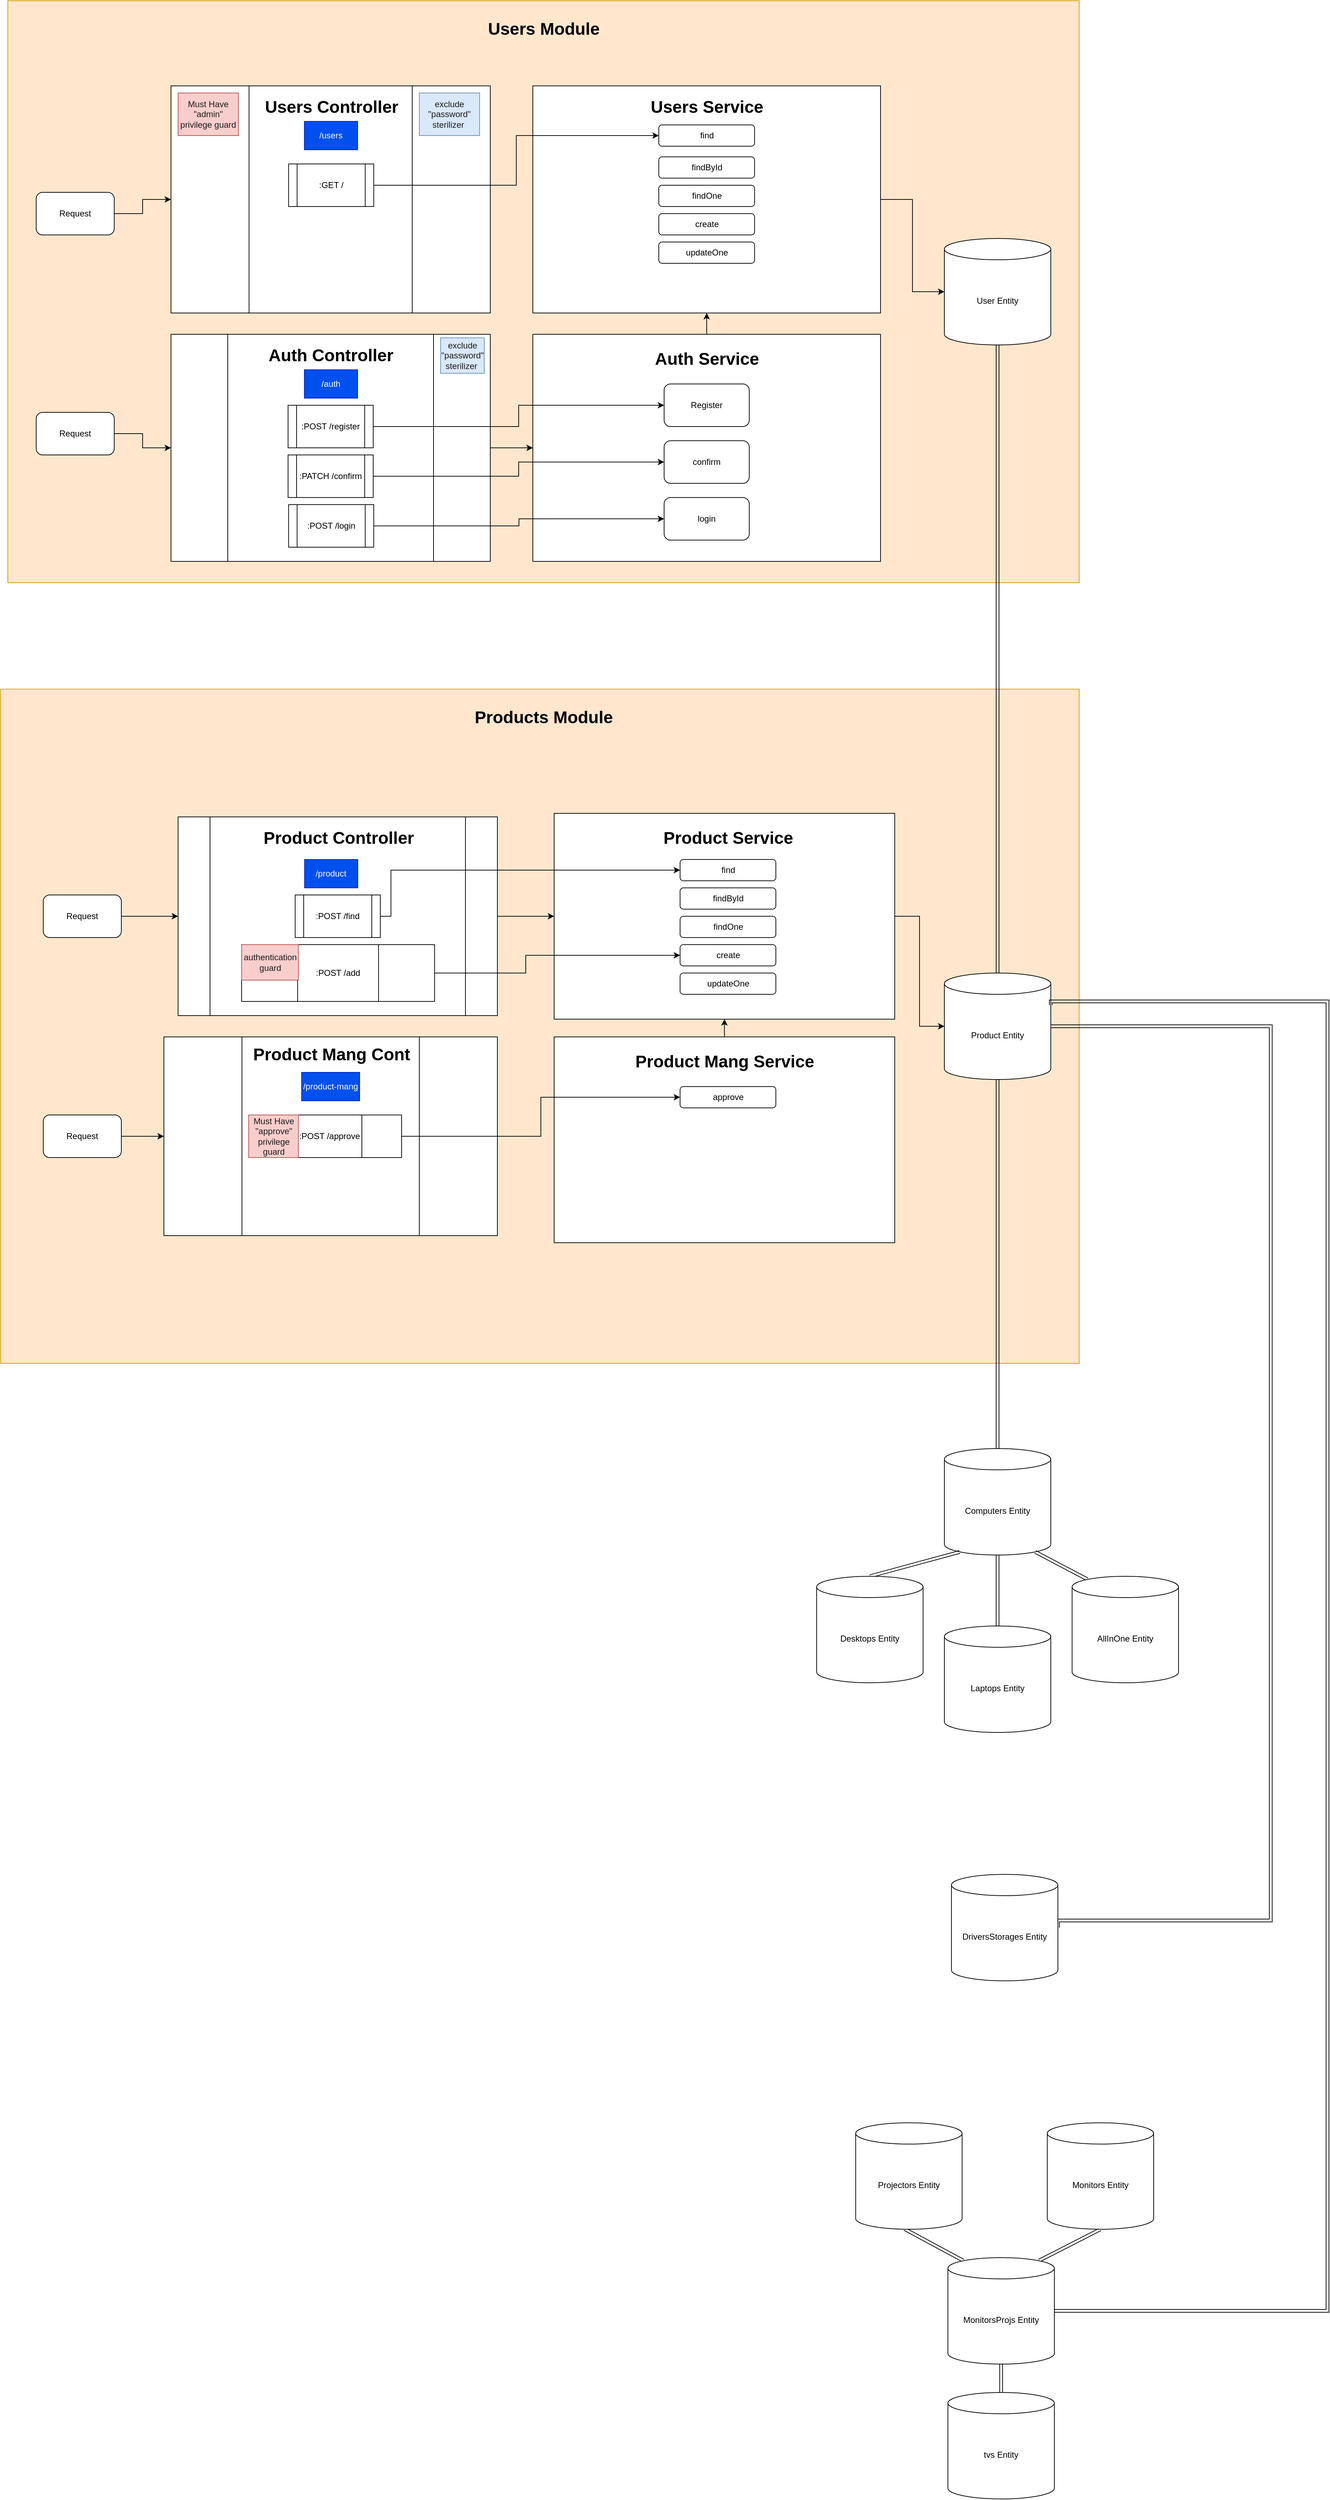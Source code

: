<mxfile version="20.8.16" type="device"><diagram name="Page-1" id="FIyMgbCe5ubRGUizQqy6"><mxGraphModel dx="4435" dy="3530" grid="1" gridSize="10" guides="1" tooltips="1" connect="1" arrows="1" fold="1" page="1" pageScale="1" pageWidth="850" pageHeight="1400" math="0" shadow="0"><root><mxCell id="0"/><mxCell id="1" parent="0"/><mxCell id="X3sLoYhWuxTm_Arjf1On-55" value="" style="rounded=0;whiteSpace=wrap;html=1;strokeColor=#d79b00;fillColor=#ffe6cc;" parent="1" vertex="1"><mxGeometry x="-40" y="840" width="1520" height="950" as="geometry"/></mxCell><mxCell id="gAeU_NXyYW_33GNG71V5-48" value="" style="rounded=0;whiteSpace=wrap;html=1;" vertex="1" parent="1"><mxGeometry x="740" y="1015" width="480" height="290" as="geometry"/></mxCell><mxCell id="X3sLoYhWuxTm_Arjf1On-53" value="" style="rounded=0;whiteSpace=wrap;html=1;strokeColor=#d79b00;fillColor=#ffe6cc;" parent="1" vertex="1"><mxGeometry x="-30" y="-130" width="1510" height="820" as="geometry"/></mxCell><mxCell id="gAeU_NXyYW_33GNG71V5-13" value="" style="rounded=0;whiteSpace=wrap;html=1;" vertex="1" parent="1"><mxGeometry x="710" y="340" width="490" height="320" as="geometry"/></mxCell><mxCell id="gAeU_NXyYW_33GNG71V5-10" value="" style="rounded=0;whiteSpace=wrap;html=1;" vertex="1" parent="1"><mxGeometry x="710" y="-10" width="490" height="320" as="geometry"/></mxCell><mxCell id="X3sLoYhWuxTm_Arjf1On-3" value="" style="shape=process;whiteSpace=wrap;html=1;backgroundOutline=1;size=0.244;" parent="1" vertex="1"><mxGeometry x="200" y="-10" width="450" height="320" as="geometry"/></mxCell><mxCell id="X3sLoYhWuxTm_Arjf1On-4" value="Users Controller" style="text;strokeColor=none;fillColor=none;html=1;fontSize=24;fontStyle=1;verticalAlign=middle;align=center;" parent="1" vertex="1"><mxGeometry x="325.5" width="200" height="40" as="geometry"/></mxCell><mxCell id="X3sLoYhWuxTm_Arjf1On-29" value="" style="edgeStyle=orthogonalEdgeStyle;rounded=0;orthogonalLoop=1;jettySize=auto;html=1;" parent="1" source="X3sLoYhWuxTm_Arjf1On-27" target="X3sLoYhWuxTm_Arjf1On-3" edge="1"><mxGeometry relative="1" as="geometry"/></mxCell><mxCell id="X3sLoYhWuxTm_Arjf1On-27" value="Request" style="rounded=1;whiteSpace=wrap;html=1;" parent="1" vertex="1"><mxGeometry x="10" y="140" width="110" height="60" as="geometry"/></mxCell><mxCell id="gAeU_NXyYW_33GNG71V5-16" value="" style="edgeStyle=orthogonalEdgeStyle;rounded=0;orthogonalLoop=1;jettySize=auto;html=1;" edge="1" parent="1" source="X3sLoYhWuxTm_Arjf1On-33" target="gAeU_NXyYW_33GNG71V5-13"><mxGeometry relative="1" as="geometry"/></mxCell><mxCell id="X3sLoYhWuxTm_Arjf1On-33" value="" style="shape=process;whiteSpace=wrap;html=1;backgroundOutline=1;size=0.178;" parent="1" vertex="1"><mxGeometry x="200" y="340" width="450" height="320" as="geometry"/></mxCell><mxCell id="X3sLoYhWuxTm_Arjf1On-34" value="Auth Controller" style="text;strokeColor=none;fillColor=none;html=1;fontSize=24;fontStyle=1;verticalAlign=middle;align=center;" parent="1" vertex="1"><mxGeometry x="325" y="350" width="200" height="40" as="geometry"/></mxCell><mxCell id="X3sLoYhWuxTm_Arjf1On-35" value="" style="edgeStyle=orthogonalEdgeStyle;rounded=0;orthogonalLoop=1;jettySize=auto;html=1;" parent="1" source="X3sLoYhWuxTm_Arjf1On-36" target="X3sLoYhWuxTm_Arjf1On-33" edge="1"><mxGeometry relative="1" as="geometry"/></mxCell><mxCell id="X3sLoYhWuxTm_Arjf1On-36" value="Request" style="rounded=1;whiteSpace=wrap;html=1;" parent="1" vertex="1"><mxGeometry x="10" y="450" width="110" height="60" as="geometry"/></mxCell><mxCell id="gAeU_NXyYW_33GNG71V5-56" value="" style="edgeStyle=orthogonalEdgeStyle;rounded=0;orthogonalLoop=1;jettySize=auto;html=1;" edge="1" parent="1" source="X3sLoYhWuxTm_Arjf1On-41" target="gAeU_NXyYW_33GNG71V5-48"><mxGeometry relative="1" as="geometry"/></mxCell><mxCell id="X3sLoYhWuxTm_Arjf1On-41" value="" style="shape=process;whiteSpace=wrap;html=1;backgroundOutline=1;" parent="1" vertex="1"><mxGeometry x="210" y="1020" width="450" height="280" as="geometry"/></mxCell><mxCell id="X3sLoYhWuxTm_Arjf1On-42" value="Product Controller" style="text;strokeColor=none;fillColor=none;html=1;fontSize=24;fontStyle=1;verticalAlign=middle;align=center;" parent="1" vertex="1"><mxGeometry x="323" y="1030" width="225" height="40" as="geometry"/></mxCell><mxCell id="X3sLoYhWuxTm_Arjf1On-43" value="" style="edgeStyle=orthogonalEdgeStyle;rounded=0;orthogonalLoop=1;jettySize=auto;html=1;" parent="1" source="X3sLoYhWuxTm_Arjf1On-44" target="X3sLoYhWuxTm_Arjf1On-41" edge="1"><mxGeometry relative="1" as="geometry"/></mxCell><mxCell id="X3sLoYhWuxTm_Arjf1On-44" value="Request" style="rounded=1;whiteSpace=wrap;html=1;" parent="1" vertex="1"><mxGeometry x="20" y="1130" width="110" height="60" as="geometry"/></mxCell><mxCell id="X3sLoYhWuxTm_Arjf1On-46" value="" style="shape=process;whiteSpace=wrap;html=1;backgroundOutline=1;size=0.234;" parent="1" vertex="1"><mxGeometry x="190" y="1330" width="470" height="280" as="geometry"/></mxCell><mxCell id="X3sLoYhWuxTm_Arjf1On-47" value="Product Mang Cont" style="text;strokeColor=none;fillColor=none;html=1;fontSize=24;fontStyle=1;verticalAlign=middle;align=center;" parent="1" vertex="1"><mxGeometry x="315.75" y="1340" width="220" height="30" as="geometry"/></mxCell><mxCell id="X3sLoYhWuxTm_Arjf1On-48" value="" style="edgeStyle=orthogonalEdgeStyle;rounded=0;orthogonalLoop=1;jettySize=auto;html=1;" parent="1" source="X3sLoYhWuxTm_Arjf1On-49" target="X3sLoYhWuxTm_Arjf1On-46" edge="1"><mxGeometry relative="1" as="geometry"/></mxCell><mxCell id="X3sLoYhWuxTm_Arjf1On-49" value="Request" style="rounded=1;whiteSpace=wrap;html=1;" parent="1" vertex="1"><mxGeometry x="20" y="1440" width="110" height="60" as="geometry"/></mxCell><mxCell id="X3sLoYhWuxTm_Arjf1On-54" value="&lt;font color=&quot;#000000&quot;&gt;Users Module&lt;/font&gt;" style="text;strokeColor=none;fillColor=none;html=1;fontSize=24;fontStyle=1;verticalAlign=middle;align=center;" parent="1" vertex="1"><mxGeometry x="632.5" y="-110" width="185" height="40" as="geometry"/></mxCell><mxCell id="X3sLoYhWuxTm_Arjf1On-56" value="&lt;font color=&quot;#000000&quot;&gt;Products Module&lt;/font&gt;" style="text;strokeColor=none;fillColor=none;html=1;fontSize=24;fontStyle=1;verticalAlign=middle;align=center;" parent="1" vertex="1"><mxGeometry x="597.5" y="860" width="255" height="40" as="geometry"/></mxCell><mxCell id="X3sLoYhWuxTm_Arjf1On-57" value="&lt;font color=&quot;#1a1a1a&quot;&gt;Must Have &quot;admin&quot; privilege guard&lt;/font&gt;" style="rounded=0;whiteSpace=wrap;html=1;strokeColor=#b85450;fillColor=#f8cecc;" parent="1" vertex="1"><mxGeometry x="210" width="85" height="60" as="geometry"/></mxCell><mxCell id="X3sLoYhWuxTm_Arjf1On-59" value="/users" style="rounded=0;whiteSpace=wrap;html=1;fillColor=#0050ef;strokeColor=#001DBC;fontColor=#ffffff;" parent="1" vertex="1"><mxGeometry x="388" y="40" width="75" height="40" as="geometry"/></mxCell><mxCell id="gAeU_NXyYW_33GNG71V5-33" style="edgeStyle=orthogonalEdgeStyle;rounded=0;orthogonalLoop=1;jettySize=auto;html=1;exitX=1;exitY=0.5;exitDx=0;exitDy=0;entryX=0;entryY=0.5;entryDx=0;entryDy=0;" edge="1" parent="1" source="X3sLoYhWuxTm_Arjf1On-60" target="gAeU_NXyYW_33GNG71V5-26"><mxGeometry relative="1" as="geometry"/></mxCell><mxCell id="X3sLoYhWuxTm_Arjf1On-60" value=":GET /" style="shape=process;whiteSpace=wrap;html=1;backgroundOutline=1;strokeColor=default;" parent="1" vertex="1"><mxGeometry x="365.75" y="100" width="120" height="60" as="geometry"/></mxCell><mxCell id="X3sLoYhWuxTm_Arjf1On-73" value="&lt;font color=&quot;#1a1a1a&quot;&gt;exclude &quot;password&quot; sterilizer&amp;nbsp;&lt;/font&gt;" style="rounded=0;whiteSpace=wrap;html=1;strokeColor=#6c8ebf;fillColor=#dae8fc;" parent="1" vertex="1"><mxGeometry x="550" width="85" height="60" as="geometry"/></mxCell><mxCell id="X3sLoYhWuxTm_Arjf1On-74" value="&lt;font color=&quot;#1a1a1a&quot;&gt;exclude &quot;password&quot; sterilizer&amp;nbsp;&lt;/font&gt;" style="rounded=0;whiteSpace=wrap;html=1;strokeColor=#6c8ebf;fillColor=#dae8fc;" parent="1" vertex="1"><mxGeometry x="580" y="345" width="61.5" height="50" as="geometry"/></mxCell><mxCell id="X3sLoYhWuxTm_Arjf1On-75" value="/auth" style="rounded=0;whiteSpace=wrap;html=1;fillColor=#0050ef;strokeColor=#001DBC;fontColor=#ffffff;" parent="1" vertex="1"><mxGeometry x="388" y="390" width="75" height="40" as="geometry"/></mxCell><mxCell id="gAeU_NXyYW_33GNG71V5-34" style="edgeStyle=orthogonalEdgeStyle;rounded=0;orthogonalLoop=1;jettySize=auto;html=1;exitX=1;exitY=0.5;exitDx=0;exitDy=0;entryX=0;entryY=0.5;entryDx=0;entryDy=0;" edge="1" parent="1" source="X3sLoYhWuxTm_Arjf1On-76" target="gAeU_NXyYW_33GNG71V5-17"><mxGeometry relative="1" as="geometry"/></mxCell><mxCell id="X3sLoYhWuxTm_Arjf1On-76" value=":POST /register" style="shape=process;whiteSpace=wrap;html=1;backgroundOutline=1;strokeColor=default;" parent="1" vertex="1"><mxGeometry x="365" y="440" width="120" height="60" as="geometry"/></mxCell><mxCell id="gAeU_NXyYW_33GNG71V5-35" style="edgeStyle=orthogonalEdgeStyle;rounded=0;orthogonalLoop=1;jettySize=auto;html=1;exitX=1;exitY=0.5;exitDx=0;exitDy=0;entryX=0;entryY=0.5;entryDx=0;entryDy=0;" edge="1" parent="1" source="X3sLoYhWuxTm_Arjf1On-77" target="gAeU_NXyYW_33GNG71V5-18"><mxGeometry relative="1" as="geometry"/></mxCell><mxCell id="X3sLoYhWuxTm_Arjf1On-77" value=":PATCH /confirm" style="shape=process;whiteSpace=wrap;html=1;backgroundOutline=1;strokeColor=default;" parent="1" vertex="1"><mxGeometry x="365" y="510" width="120" height="60" as="geometry"/></mxCell><mxCell id="gAeU_NXyYW_33GNG71V5-36" style="edgeStyle=orthogonalEdgeStyle;rounded=0;orthogonalLoop=1;jettySize=auto;html=1;exitX=1;exitY=0.5;exitDx=0;exitDy=0;entryX=0;entryY=0.5;entryDx=0;entryDy=0;" edge="1" parent="1" source="X3sLoYhWuxTm_Arjf1On-78" target="gAeU_NXyYW_33GNG71V5-19"><mxGeometry relative="1" as="geometry"/></mxCell><mxCell id="X3sLoYhWuxTm_Arjf1On-78" value=":POST /login" style="shape=process;whiteSpace=wrap;html=1;backgroundOutline=1;strokeColor=default;" parent="1" vertex="1"><mxGeometry x="365.75" y="580" width="120" height="60" as="geometry"/></mxCell><mxCell id="X3sLoYhWuxTm_Arjf1On-81" value="/product" style="rounded=0;whiteSpace=wrap;html=1;fillColor=#0050ef;strokeColor=#001DBC;fontColor=#ffffff;" parent="1" vertex="1"><mxGeometry x="388.25" y="1080" width="75" height="40" as="geometry"/></mxCell><mxCell id="X3sLoYhWuxTm_Arjf1On-82" value="/product-mang" style="rounded=0;whiteSpace=wrap;html=1;fillColor=#0050ef;strokeColor=#001DBC;fontColor=#ffffff;" parent="1" vertex="1"><mxGeometry x="384.12" y="1380" width="81.75" height="40" as="geometry"/></mxCell><mxCell id="gAeU_NXyYW_33GNG71V5-58" style="edgeStyle=orthogonalEdgeStyle;rounded=0;orthogonalLoop=1;jettySize=auto;html=1;exitX=1;exitY=0.5;exitDx=0;exitDy=0;entryX=0;entryY=0.5;entryDx=0;entryDy=0;" edge="1" parent="1" source="X3sLoYhWuxTm_Arjf1On-83" target="gAeU_NXyYW_33GNG71V5-51"><mxGeometry relative="1" as="geometry"><Array as="points"><mxPoint x="510" y="1160"/><mxPoint x="510" y="1095"/></Array></mxGeometry></mxCell><mxCell id="X3sLoYhWuxTm_Arjf1On-83" value=":POST /find" style="shape=process;whiteSpace=wrap;html=1;backgroundOutline=1;strokeColor=default;" parent="1" vertex="1"><mxGeometry x="375" y="1130" width="120" height="60" as="geometry"/></mxCell><mxCell id="gAeU_NXyYW_33GNG71V5-59" style="edgeStyle=orthogonalEdgeStyle;rounded=0;orthogonalLoop=1;jettySize=auto;html=1;exitX=1;exitY=0.5;exitDx=0;exitDy=0;entryX=0;entryY=0.5;entryDx=0;entryDy=0;" edge="1" parent="1" source="X3sLoYhWuxTm_Arjf1On-84" target="gAeU_NXyYW_33GNG71V5-53"><mxGeometry relative="1" as="geometry"><Array as="points"><mxPoint x="700" y="1240"/><mxPoint x="700" y="1215"/></Array></mxGeometry></mxCell><mxCell id="X3sLoYhWuxTm_Arjf1On-84" value=":POST /add" style="shape=process;whiteSpace=wrap;html=1;backgroundOutline=1;strokeColor=default;size=0.292;" parent="1" vertex="1"><mxGeometry x="299.5" y="1200" width="272" height="80" as="geometry"/></mxCell><mxCell id="X3sLoYhWuxTm_Arjf1On-85" value="&lt;font color=&quot;#1a1a1a&quot;&gt;authentication guard&lt;/font&gt;" style="rounded=0;whiteSpace=wrap;html=1;strokeColor=#b85450;fillColor=#f8cecc;" parent="1" vertex="1"><mxGeometry x="299.5" y="1200" width="80" height="50" as="geometry"/></mxCell><mxCell id="gAeU_NXyYW_33GNG71V5-9" value="User Entity" style="shape=cylinder3;whiteSpace=wrap;html=1;boundedLbl=1;backgroundOutline=1;size=15;" vertex="1" parent="1"><mxGeometry x="1290" y="205" width="150" height="150" as="geometry"/></mxCell><mxCell id="gAeU_NXyYW_33GNG71V5-12" value="" style="edgeStyle=orthogonalEdgeStyle;rounded=0;orthogonalLoop=1;jettySize=auto;html=1;" edge="1" parent="1" source="gAeU_NXyYW_33GNG71V5-10" target="gAeU_NXyYW_33GNG71V5-9"><mxGeometry relative="1" as="geometry"/></mxCell><mxCell id="gAeU_NXyYW_33GNG71V5-11" value="Users Service" style="text;strokeColor=none;fillColor=none;html=1;fontSize=24;fontStyle=1;verticalAlign=middle;align=center;" vertex="1" parent="1"><mxGeometry x="855" width="200" height="40" as="geometry"/></mxCell><mxCell id="gAeU_NXyYW_33GNG71V5-20" value="" style="edgeStyle=orthogonalEdgeStyle;rounded=0;orthogonalLoop=1;jettySize=auto;html=1;exitX=0.5;exitY=0;exitDx=0;exitDy=0;" edge="1" parent="1" source="gAeU_NXyYW_33GNG71V5-13" target="gAeU_NXyYW_33GNG71V5-10"><mxGeometry relative="1" as="geometry"/></mxCell><mxCell id="gAeU_NXyYW_33GNG71V5-14" value="Auth Service" style="text;strokeColor=none;fillColor=none;html=1;fontSize=24;fontStyle=1;verticalAlign=middle;align=center;" vertex="1" parent="1"><mxGeometry x="855" y="355" width="200" height="40" as="geometry"/></mxCell><mxCell id="gAeU_NXyYW_33GNG71V5-17" value="Register" style="rounded=1;whiteSpace=wrap;html=1;" vertex="1" parent="1"><mxGeometry x="895" y="410" width="120" height="60" as="geometry"/></mxCell><mxCell id="gAeU_NXyYW_33GNG71V5-18" value="confirm" style="rounded=1;whiteSpace=wrap;html=1;" vertex="1" parent="1"><mxGeometry x="895" y="490" width="120" height="60" as="geometry"/></mxCell><mxCell id="gAeU_NXyYW_33GNG71V5-19" value="login" style="rounded=1;whiteSpace=wrap;html=1;" vertex="1" parent="1"><mxGeometry x="895" y="570" width="120" height="60" as="geometry"/></mxCell><mxCell id="gAeU_NXyYW_33GNG71V5-21" value="findById" style="rounded=1;whiteSpace=wrap;html=1;" vertex="1" parent="1"><mxGeometry x="887.5" y="90" width="135" height="30" as="geometry"/></mxCell><mxCell id="gAeU_NXyYW_33GNG71V5-26" value="find" style="rounded=1;whiteSpace=wrap;html=1;" vertex="1" parent="1"><mxGeometry x="887.5" y="45" width="135" height="30" as="geometry"/></mxCell><mxCell id="gAeU_NXyYW_33GNG71V5-27" value="findOne" style="rounded=1;whiteSpace=wrap;html=1;" vertex="1" parent="1"><mxGeometry x="887.5" y="130" width="135" height="30" as="geometry"/></mxCell><mxCell id="gAeU_NXyYW_33GNG71V5-28" value="create" style="rounded=1;whiteSpace=wrap;html=1;" vertex="1" parent="1"><mxGeometry x="887.5" y="170" width="135" height="30" as="geometry"/></mxCell><mxCell id="gAeU_NXyYW_33GNG71V5-30" value="updateOne" style="rounded=1;whiteSpace=wrap;html=1;" vertex="1" parent="1"><mxGeometry x="887.5" y="210" width="135" height="30" as="geometry"/></mxCell><mxCell id="gAeU_NXyYW_33GNG71V5-40" value="Product Entity" style="shape=cylinder3;whiteSpace=wrap;html=1;boundedLbl=1;backgroundOutline=1;size=15;" vertex="1" parent="1"><mxGeometry x="1290" y="1240" width="150" height="150" as="geometry"/></mxCell><mxCell id="gAeU_NXyYW_33GNG71V5-46" value="" style="shape=link;html=1;rounded=0;exitX=0.5;exitY=0;exitDx=0;exitDy=0;exitPerimeter=0;" edge="1" parent="1" source="gAeU_NXyYW_33GNG71V5-40" target="gAeU_NXyYW_33GNG71V5-9"><mxGeometry width="100" relative="1" as="geometry"><mxPoint x="1300" y="1110" as="sourcePoint"/><mxPoint x="1400" y="1110" as="targetPoint"/></mxGeometry></mxCell><mxCell id="gAeU_NXyYW_33GNG71V5-57" style="edgeStyle=orthogonalEdgeStyle;rounded=0;orthogonalLoop=1;jettySize=auto;html=1;exitX=1;exitY=0.5;exitDx=0;exitDy=0;" edge="1" parent="1" source="gAeU_NXyYW_33GNG71V5-48" target="gAeU_NXyYW_33GNG71V5-40"><mxGeometry relative="1" as="geometry"/></mxCell><mxCell id="gAeU_NXyYW_33GNG71V5-49" value="Product Service" style="text;strokeColor=none;fillColor=none;html=1;fontSize=24;fontStyle=1;verticalAlign=middle;align=center;" vertex="1" parent="1"><mxGeometry x="885" y="1030" width="200" height="40" as="geometry"/></mxCell><mxCell id="gAeU_NXyYW_33GNG71V5-50" value="findById" style="rounded=1;whiteSpace=wrap;html=1;" vertex="1" parent="1"><mxGeometry x="917.5" y="1120" width="135" height="30" as="geometry"/></mxCell><mxCell id="gAeU_NXyYW_33GNG71V5-51" value="find" style="rounded=1;whiteSpace=wrap;html=1;" vertex="1" parent="1"><mxGeometry x="917.5" y="1080" width="135" height="30" as="geometry"/></mxCell><mxCell id="gAeU_NXyYW_33GNG71V5-52" value="findOne" style="rounded=1;whiteSpace=wrap;html=1;" vertex="1" parent="1"><mxGeometry x="917.5" y="1160" width="135" height="30" as="geometry"/></mxCell><mxCell id="gAeU_NXyYW_33GNG71V5-53" value="create" style="rounded=1;whiteSpace=wrap;html=1;" vertex="1" parent="1"><mxGeometry x="917.5" y="1200" width="135" height="30" as="geometry"/></mxCell><mxCell id="gAeU_NXyYW_33GNG71V5-54" value="updateOne" style="rounded=1;whiteSpace=wrap;html=1;" vertex="1" parent="1"><mxGeometry x="917.5" y="1240" width="135" height="30" as="geometry"/></mxCell><mxCell id="gAeU_NXyYW_33GNG71V5-67" value="" style="edgeStyle=orthogonalEdgeStyle;rounded=0;orthogonalLoop=1;jettySize=auto;html=1;entryX=0.5;entryY=1;entryDx=0;entryDy=0;" edge="1" parent="1" source="gAeU_NXyYW_33GNG71V5-60" target="gAeU_NXyYW_33GNG71V5-48"><mxGeometry relative="1" as="geometry"><Array as="points"><mxPoint x="980" y="1320"/><mxPoint x="980" y="1320"/></Array></mxGeometry></mxCell><mxCell id="gAeU_NXyYW_33GNG71V5-60" value="" style="rounded=0;whiteSpace=wrap;html=1;" vertex="1" parent="1"><mxGeometry x="740" y="1330" width="480" height="290" as="geometry"/></mxCell><mxCell id="gAeU_NXyYW_33GNG71V5-61" value="Product Mang Service" style="text;strokeColor=none;fillColor=none;html=1;fontSize=24;fontStyle=1;verticalAlign=middle;align=center;" vertex="1" parent="1"><mxGeometry x="845" y="1350" width="270" height="30" as="geometry"/></mxCell><mxCell id="gAeU_NXyYW_33GNG71V5-64" style="edgeStyle=orthogonalEdgeStyle;rounded=0;orthogonalLoop=1;jettySize=auto;html=1;exitX=1;exitY=0.5;exitDx=0;exitDy=0;entryX=0;entryY=0.5;entryDx=0;entryDy=0;" edge="1" parent="1" source="gAeU_NXyYW_33GNG71V5-62" target="gAeU_NXyYW_33GNG71V5-63"><mxGeometry relative="1" as="geometry"/></mxCell><mxCell id="gAeU_NXyYW_33GNG71V5-62" value=":POST /approve" style="shape=process;whiteSpace=wrap;html=1;backgroundOutline=1;strokeColor=default;size=0.275;" vertex="1" parent="1"><mxGeometry x="322.5" y="1440" width="202.5" height="60" as="geometry"/></mxCell><mxCell id="X3sLoYhWuxTm_Arjf1On-87" value="&lt;font color=&quot;#1a1a1a&quot;&gt;Must Have &quot;approve&quot; privilege guard&lt;/font&gt;" style="rounded=0;whiteSpace=wrap;html=1;strokeColor=#b85450;fillColor=#f8cecc;" parent="1" vertex="1"><mxGeometry x="309.5" y="1440" width="70" height="60" as="geometry"/></mxCell><mxCell id="gAeU_NXyYW_33GNG71V5-63" value="approve" style="rounded=1;whiteSpace=wrap;html=1;" vertex="1" parent="1"><mxGeometry x="917.5" y="1400" width="135" height="30" as="geometry"/></mxCell><mxCell id="gAeU_NXyYW_33GNG71V5-76" style="edgeStyle=none;shape=link;rounded=0;orthogonalLoop=1;jettySize=auto;html=1;exitX=0.5;exitY=0;exitDx=0;exitDy=0;exitPerimeter=0;" edge="1" parent="1" source="gAeU_NXyYW_33GNG71V5-68" target="gAeU_NXyYW_33GNG71V5-40"><mxGeometry relative="1" as="geometry"/></mxCell><mxCell id="gAeU_NXyYW_33GNG71V5-68" value="Computers Entity" style="shape=cylinder3;whiteSpace=wrap;html=1;boundedLbl=1;backgroundOutline=1;size=15;" vertex="1" parent="1"><mxGeometry x="1290" y="1910" width="150" height="150" as="geometry"/></mxCell><mxCell id="gAeU_NXyYW_33GNG71V5-89" style="edgeStyle=none;shape=link;rounded=0;orthogonalLoop=1;jettySize=auto;html=1;exitX=0.5;exitY=0;exitDx=0;exitDy=0;exitPerimeter=0;entryX=0.5;entryY=1;entryDx=0;entryDy=0;entryPerimeter=0;" edge="1" parent="1" source="gAeU_NXyYW_33GNG71V5-69" target="gAeU_NXyYW_33GNG71V5-68"><mxGeometry relative="1" as="geometry"/></mxCell><mxCell id="gAeU_NXyYW_33GNG71V5-69" value="Laptops Entity" style="shape=cylinder3;whiteSpace=wrap;html=1;boundedLbl=1;backgroundOutline=1;size=15;" vertex="1" parent="1"><mxGeometry x="1290" y="2160" width="150" height="150" as="geometry"/></mxCell><mxCell id="gAeU_NXyYW_33GNG71V5-88" style="edgeStyle=none;shape=link;rounded=0;orthogonalLoop=1;jettySize=auto;html=1;exitX=0.5;exitY=0;exitDx=0;exitDy=0;exitPerimeter=0;entryX=0.145;entryY=1;entryDx=0;entryDy=-4.35;entryPerimeter=0;" edge="1" parent="1" source="gAeU_NXyYW_33GNG71V5-70" target="gAeU_NXyYW_33GNG71V5-68"><mxGeometry relative="1" as="geometry"/></mxCell><mxCell id="gAeU_NXyYW_33GNG71V5-70" value="Desktops Entity" style="shape=cylinder3;whiteSpace=wrap;html=1;boundedLbl=1;backgroundOutline=1;size=15;" vertex="1" parent="1"><mxGeometry x="1110" y="2090" width="150" height="150" as="geometry"/></mxCell><mxCell id="gAeU_NXyYW_33GNG71V5-90" style="edgeStyle=none;shape=link;rounded=0;orthogonalLoop=1;jettySize=auto;html=1;exitX=0.145;exitY=0;exitDx=0;exitDy=4.35;exitPerimeter=0;entryX=0.855;entryY=1;entryDx=0;entryDy=-4.35;entryPerimeter=0;" edge="1" parent="1" source="gAeU_NXyYW_33GNG71V5-71" target="gAeU_NXyYW_33GNG71V5-68"><mxGeometry relative="1" as="geometry"/></mxCell><mxCell id="gAeU_NXyYW_33GNG71V5-71" value="AllInOne Entity" style="shape=cylinder3;whiteSpace=wrap;html=1;boundedLbl=1;backgroundOutline=1;size=15;" vertex="1" parent="1"><mxGeometry x="1470" y="2090" width="150" height="150" as="geometry"/></mxCell><mxCell id="gAeU_NXyYW_33GNG71V5-78" style="edgeStyle=orthogonalEdgeStyle;shape=link;rounded=0;orthogonalLoop=1;jettySize=auto;html=1;exitX=1;exitY=0.5;exitDx=0;exitDy=0;exitPerimeter=0;entryX=1;entryY=0.5;entryDx=0;entryDy=0;entryPerimeter=0;" edge="1" parent="1" source="gAeU_NXyYW_33GNG71V5-77" target="gAeU_NXyYW_33GNG71V5-40"><mxGeometry relative="1" as="geometry"><Array as="points"><mxPoint x="1750" y="2575"/><mxPoint x="1750" y="1315"/></Array></mxGeometry></mxCell><mxCell id="gAeU_NXyYW_33GNG71V5-77" value="DriversStorages Entity" style="shape=cylinder3;whiteSpace=wrap;html=1;boundedLbl=1;backgroundOutline=1;size=15;" vertex="1" parent="1"><mxGeometry x="1300" y="2510" width="150" height="150" as="geometry"/></mxCell><mxCell id="gAeU_NXyYW_33GNG71V5-81" style="edgeStyle=orthogonalEdgeStyle;shape=link;rounded=0;orthogonalLoop=1;jettySize=auto;html=1;exitX=1;exitY=0.5;exitDx=0;exitDy=0;exitPerimeter=0;entryX=1;entryY=0;entryDx=0;entryDy=45;entryPerimeter=0;" edge="1" parent="1" source="gAeU_NXyYW_33GNG71V5-79" target="gAeU_NXyYW_33GNG71V5-40"><mxGeometry relative="1" as="geometry"><Array as="points"><mxPoint x="1830" y="3125"/><mxPoint x="1830" y="1280"/><mxPoint x="1440" y="1280"/></Array></mxGeometry></mxCell><mxCell id="gAeU_NXyYW_33GNG71V5-85" style="shape=link;rounded=0;orthogonalLoop=1;jettySize=auto;html=1;exitX=0.855;exitY=0;exitDx=0;exitDy=4.35;exitPerimeter=0;entryX=0.5;entryY=1;entryDx=0;entryDy=0;entryPerimeter=0;" edge="1" parent="1" source="gAeU_NXyYW_33GNG71V5-79" target="gAeU_NXyYW_33GNG71V5-83"><mxGeometry relative="1" as="geometry"/></mxCell><mxCell id="gAeU_NXyYW_33GNG71V5-86" style="edgeStyle=none;shape=link;rounded=0;orthogonalLoop=1;jettySize=auto;html=1;exitX=0.145;exitY=0;exitDx=0;exitDy=4.35;exitPerimeter=0;entryX=0.458;entryY=0.997;entryDx=0;entryDy=0;entryPerimeter=0;" edge="1" parent="1" source="gAeU_NXyYW_33GNG71V5-79" target="gAeU_NXyYW_33GNG71V5-84"><mxGeometry relative="1" as="geometry"/></mxCell><mxCell id="gAeU_NXyYW_33GNG71V5-79" value="MonitorsProjs Entity" style="shape=cylinder3;whiteSpace=wrap;html=1;boundedLbl=1;backgroundOutline=1;size=15;" vertex="1" parent="1"><mxGeometry x="1295" y="3050" width="150" height="150" as="geometry"/></mxCell><mxCell id="gAeU_NXyYW_33GNG71V5-87" style="edgeStyle=none;shape=link;rounded=0;orthogonalLoop=1;jettySize=auto;html=1;exitX=0.5;exitY=0;exitDx=0;exitDy=0;exitPerimeter=0;entryX=0.5;entryY=1;entryDx=0;entryDy=0;entryPerimeter=0;" edge="1" parent="1" source="gAeU_NXyYW_33GNG71V5-82" target="gAeU_NXyYW_33GNG71V5-79"><mxGeometry relative="1" as="geometry"/></mxCell><mxCell id="gAeU_NXyYW_33GNG71V5-82" value="tvs Entity" style="shape=cylinder3;whiteSpace=wrap;html=1;boundedLbl=1;backgroundOutline=1;size=15;" vertex="1" parent="1"><mxGeometry x="1295" y="3240" width="150" height="150" as="geometry"/></mxCell><mxCell id="gAeU_NXyYW_33GNG71V5-83" value="Monitors Entity" style="shape=cylinder3;whiteSpace=wrap;html=1;boundedLbl=1;backgroundOutline=1;size=15;" vertex="1" parent="1"><mxGeometry x="1435" y="2860" width="150" height="150" as="geometry"/></mxCell><mxCell id="gAeU_NXyYW_33GNG71V5-84" value="Projectors Entity" style="shape=cylinder3;whiteSpace=wrap;html=1;boundedLbl=1;backgroundOutline=1;size=15;" vertex="1" parent="1"><mxGeometry x="1165" y="2860" width="150" height="150" as="geometry"/></mxCell></root></mxGraphModel></diagram></mxfile>